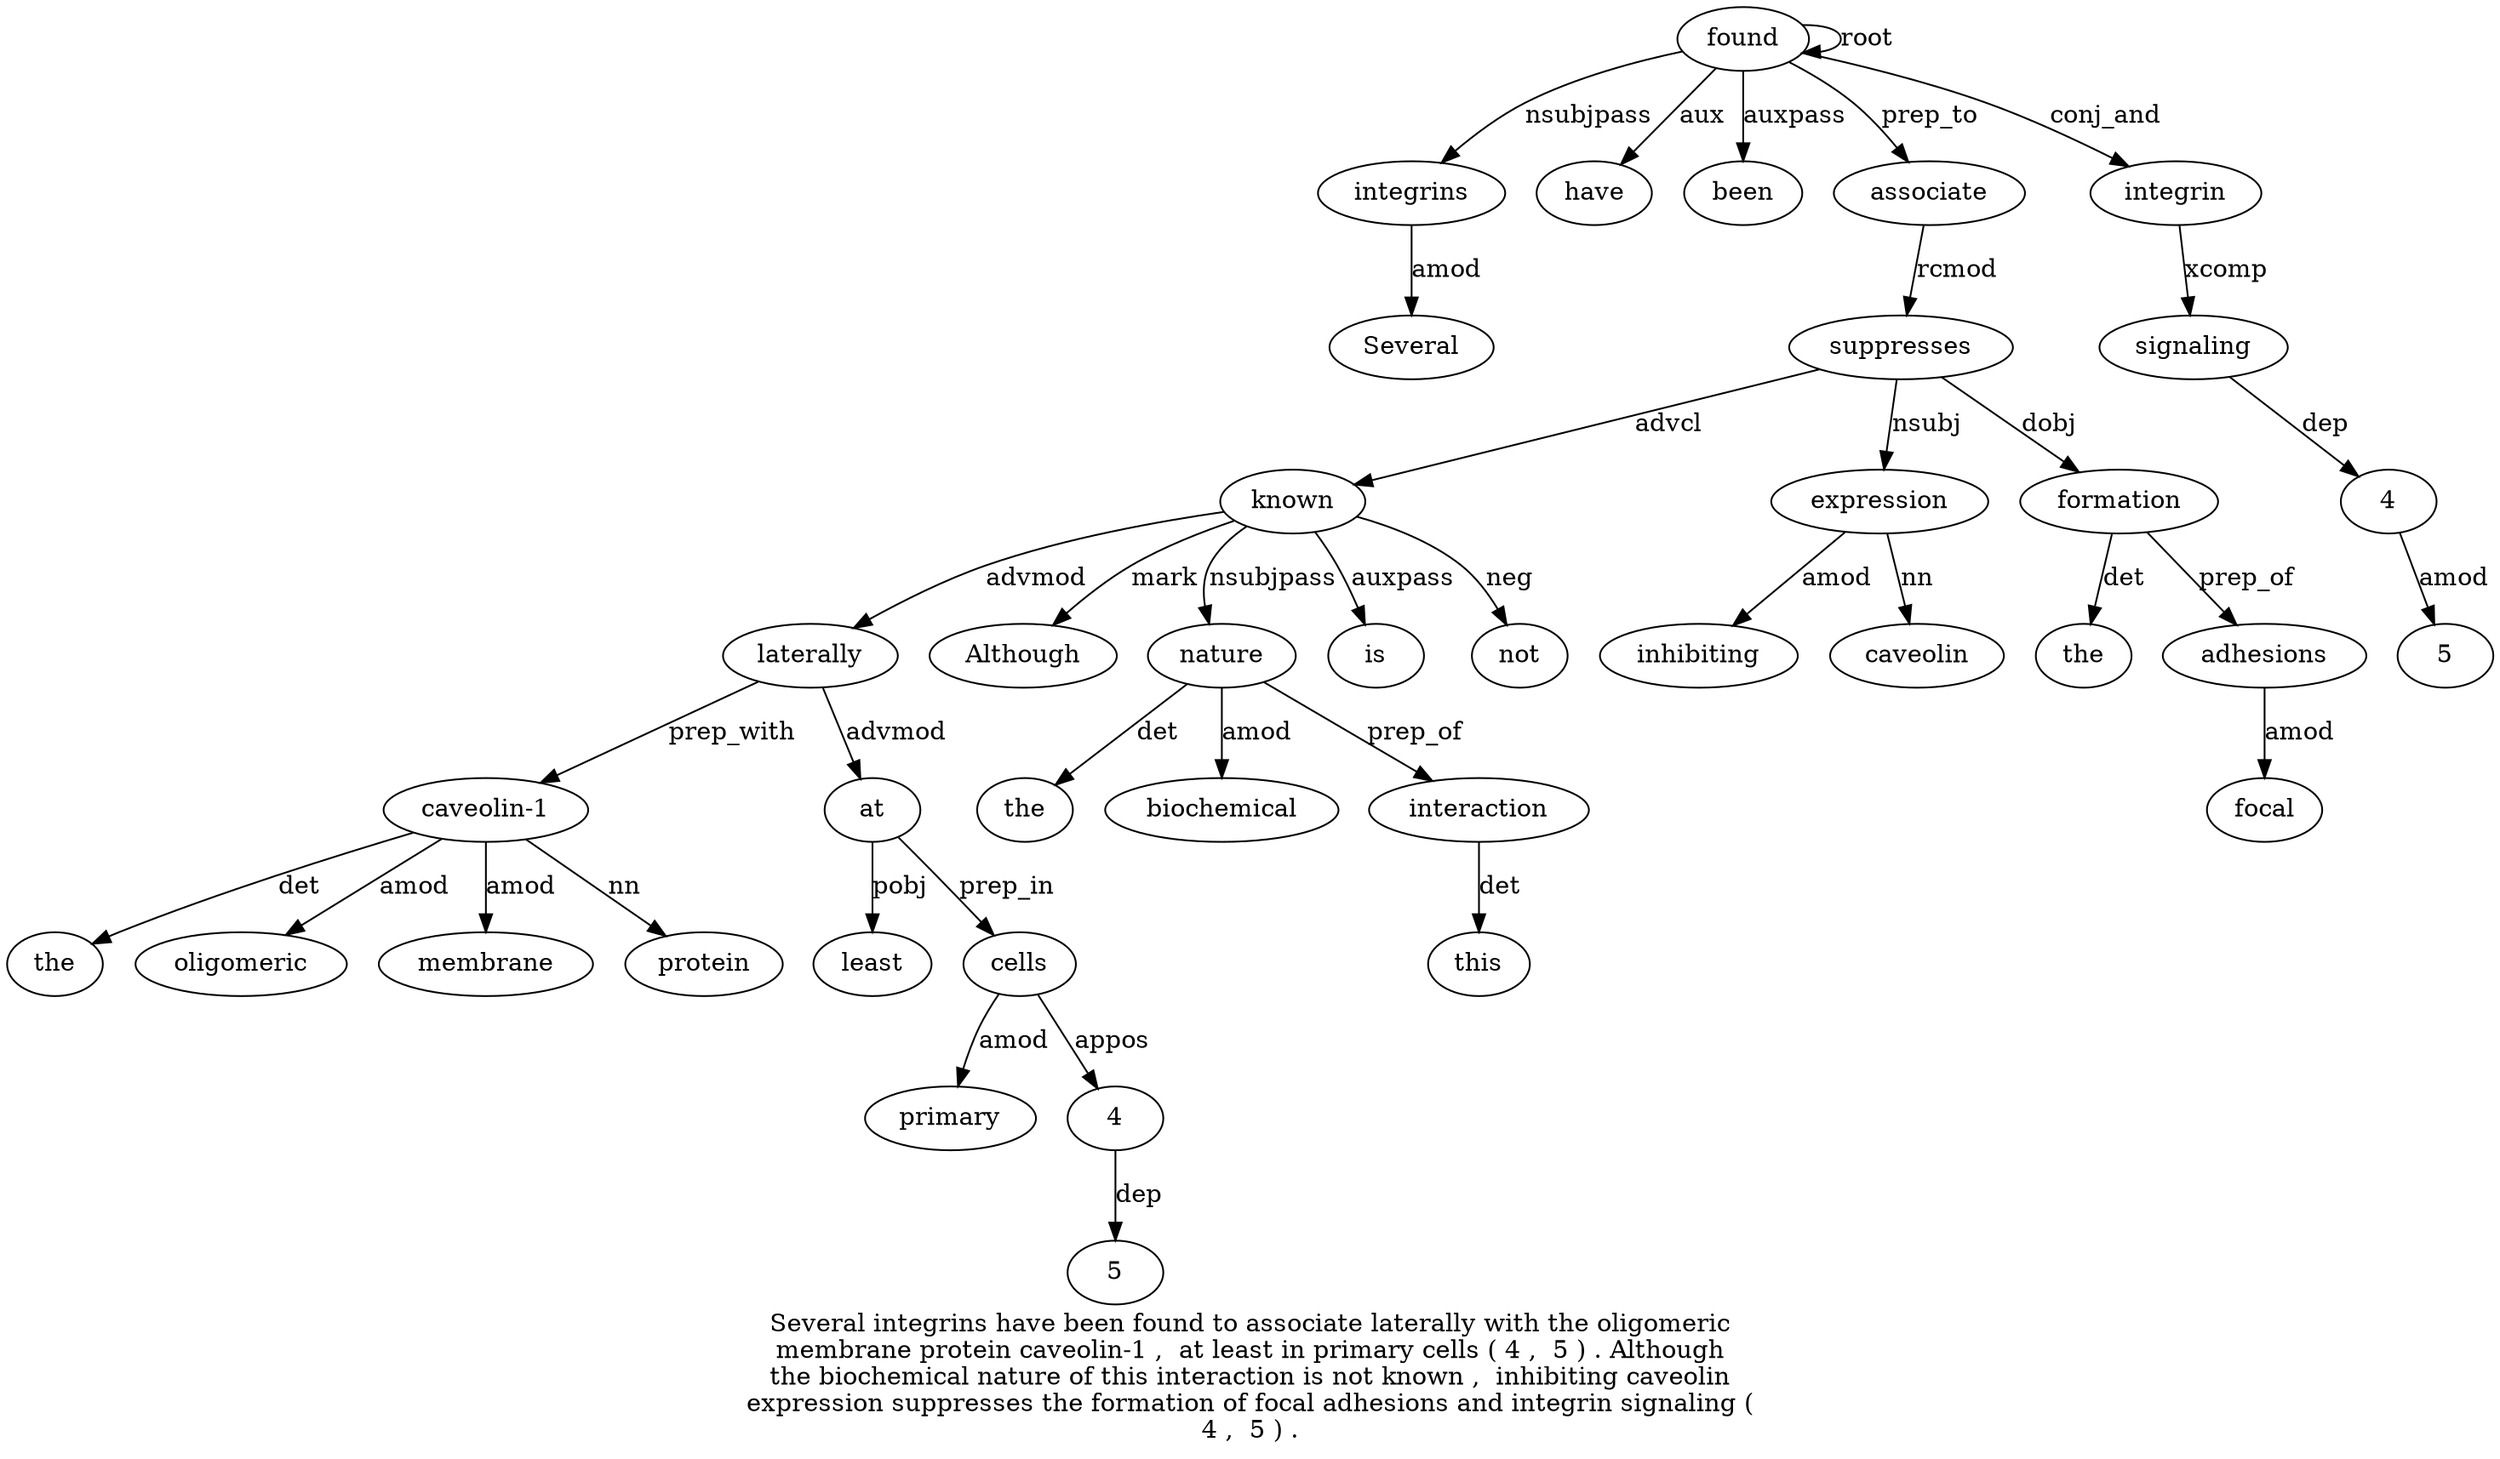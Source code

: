 digraph "Several integrins have been found to associate laterally with the oligomeric membrane protein caveolin-1 ,  at least in primary cells ( 4 ,  5 ) . Although the biochemical nature of this interaction is not known ,  inhibiting caveolin expression suppresses the formation of focal adhesions and integrin signaling ( 4 ,  5 ) ." {
label="Several integrins have been found to associate laterally with the oligomeric
membrane protein caveolin-1 ,  at least in primary cells ( 4 ,  5 ) . Although
the biochemical nature of this interaction is not known ,  inhibiting caveolin
expression suppresses the formation of focal adhesions and integrin signaling (
4 ,  5 ) .";
integrins2 [style=filled, fillcolor=white, label=integrins];
Several1 [style=filled, fillcolor=white, label=Several];
integrins2 -> Several1  [label=amod];
found5 [style=filled, fillcolor=white, label=found];
found5 -> integrins2  [label=nsubjpass];
have3 [style=filled, fillcolor=white, label=have];
found5 -> have3  [label=aux];
been4 [style=filled, fillcolor=white, label=been];
found5 -> been4  [label=auxpass];
found5 -> found5  [label=root];
associate7 [style=filled, fillcolor=white, label=associate];
found5 -> associate7  [label=prep_to];
known36 [style=filled, fillcolor=white, label=known];
laterally8 [style=filled, fillcolor=white, label=laterally];
known36 -> laterally8  [label=advmod];
"caveolin-14" [style=filled, fillcolor=white, label="caveolin-1"];
the10 [style=filled, fillcolor=white, label=the];
"caveolin-14" -> the10  [label=det];
oligomeric11 [style=filled, fillcolor=white, label=oligomeric];
"caveolin-14" -> oligomeric11  [label=amod];
membrane12 [style=filled, fillcolor=white, label=membrane];
"caveolin-14" -> membrane12  [label=amod];
protein13 [style=filled, fillcolor=white, label=protein];
"caveolin-14" -> protein13  [label=nn];
laterally8 -> "caveolin-14"  [label=prep_with];
at16 [style=filled, fillcolor=white, label=at];
laterally8 -> at16  [label=advmod];
least17 [style=filled, fillcolor=white, label=least];
at16 -> least17  [label=pobj];
cells20 [style=filled, fillcolor=white, label=cells];
primary19 [style=filled, fillcolor=white, label=primary];
cells20 -> primary19  [label=amod];
at16 -> cells20  [label=prep_in];
422 [style=filled, fillcolor=white, label=4];
cells20 -> 422  [label=appos];
524 [style=filled, fillcolor=white, label=5];
422 -> 524  [label=dep];
Although27 [style=filled, fillcolor=white, label=Although];
known36 -> Although27  [label=mark];
nature30 [style=filled, fillcolor=white, label=nature];
the28 [style=filled, fillcolor=white, label=the];
nature30 -> the28  [label=det];
biochemical29 [style=filled, fillcolor=white, label=biochemical];
nature30 -> biochemical29  [label=amod];
known36 -> nature30  [label=nsubjpass];
interaction33 [style=filled, fillcolor=white, label=interaction];
this32 [style=filled, fillcolor=white, label=this];
interaction33 -> this32  [label=det];
nature30 -> interaction33  [label=prep_of];
is34 [style=filled, fillcolor=white, label=is];
known36 -> is34  [label=auxpass];
not35 [style=filled, fillcolor=white, label=not];
known36 -> not35  [label=neg];
suppresses41 [style=filled, fillcolor=white, label=suppresses];
suppresses41 -> known36  [label=advcl];
expression40 [style=filled, fillcolor=white, label=expression];
inhibiting38 [style=filled, fillcolor=white, label=inhibiting];
expression40 -> inhibiting38  [label=amod];
caveolin39 [style=filled, fillcolor=white, label=caveolin];
expression40 -> caveolin39  [label=nn];
suppresses41 -> expression40  [label=nsubj];
associate7 -> suppresses41  [label=rcmod];
formation43 [style=filled, fillcolor=white, label=formation];
the42 [style=filled, fillcolor=white, label=the];
formation43 -> the42  [label=det];
suppresses41 -> formation43  [label=dobj];
adhesions46 [style=filled, fillcolor=white, label=adhesions];
focal45 [style=filled, fillcolor=white, label=focal];
adhesions46 -> focal45  [label=amod];
formation43 -> adhesions46  [label=prep_of];
integrin48 [style=filled, fillcolor=white, label=integrin];
found5 -> integrin48  [label=conj_and];
signaling49 [style=filled, fillcolor=white, label=signaling];
integrin48 -> signaling49  [label=xcomp];
451 [style=filled, fillcolor=white, label=4];
signaling49 -> 451  [label=dep];
553 [style=filled, fillcolor=white, label=5];
451 -> 553  [label=amod];
}
